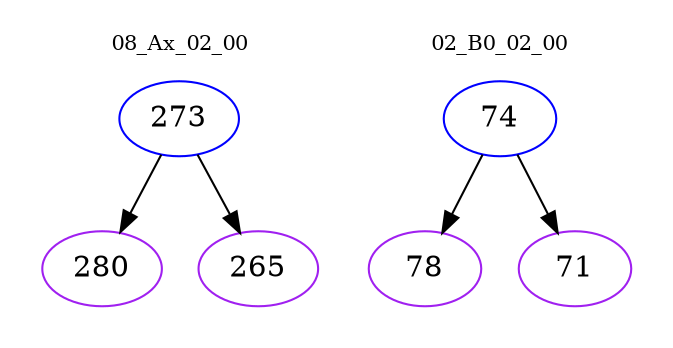 digraph{
subgraph cluster_0 {
color = white
label = "08_Ax_02_00";
fontsize=10;
T0_273 [label="273", color="blue"]
T0_273 -> T0_280 [color="black"]
T0_280 [label="280", color="purple"]
T0_273 -> T0_265 [color="black"]
T0_265 [label="265", color="purple"]
}
subgraph cluster_1 {
color = white
label = "02_B0_02_00";
fontsize=10;
T1_74 [label="74", color="blue"]
T1_74 -> T1_78 [color="black"]
T1_78 [label="78", color="purple"]
T1_74 -> T1_71 [color="black"]
T1_71 [label="71", color="purple"]
}
}
